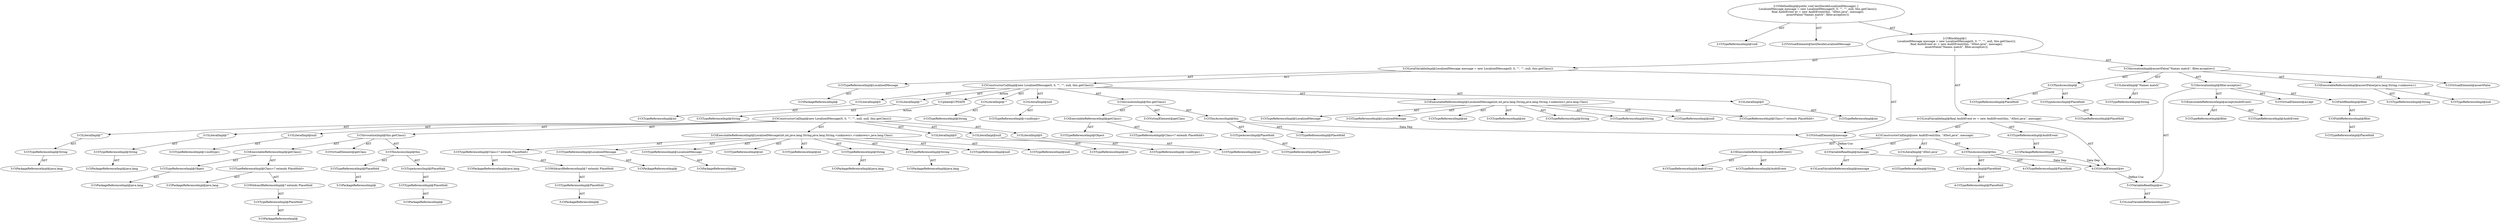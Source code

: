 digraph "testDecideLocalizedMessage#?" {
0 [label="2:CtTypeReferenceImpl@void" shape=ellipse]
1 [label="2:CtVirtualElement@testDecideLocalizedMessage" shape=ellipse]
2 [label="3:CtTypeReferenceImpl@LocalizedMessage" shape=ellipse]
3 [label="3:CtPackageReferenceImpl@" shape=ellipse]
4 [label="3:CtExecutableReferenceImpl@LocalizedMessage(int,int,java.lang.String,java.lang.String,<unknown>,java.lang.Class)" shape=ellipse]
5 [label="3:CtTypeReferenceImpl@LocalizedMessage" shape=ellipse]
6 [label="3:CtTypeReferenceImpl@LocalizedMessage" shape=ellipse]
7 [label="3:CtTypeReferenceImpl@int" shape=ellipse]
8 [label="3:CtTypeReferenceImpl@int" shape=ellipse]
9 [label="3:CtTypeReferenceImpl@String" shape=ellipse]
10 [label="3:CtTypeReferenceImpl@String" shape=ellipse]
11 [label="3:CtTypeReferenceImpl@null" shape=ellipse]
12 [label="3:CtTypeReferenceImpl@Class<? extends PlaceHold>" shape=ellipse]
13 [label="3:CtLiteralImpl@0" shape=ellipse]
14 [label="3:CtTypeReferenceImpl@int" shape=ellipse]
15 [label="3:CtLiteralImpl@0" shape=ellipse]
16 [label="3:CtTypeReferenceImpl@int" shape=ellipse]
17 [label="3:CtLiteralImpl@\"\"" shape=ellipse]
18 [label="3:CtTypeReferenceImpl@String" shape=ellipse]
19 [label="3:CtLiteralImpl@\"\"" shape=ellipse]
20 [label="3:CtTypeReferenceImpl@String" shape=ellipse]
21 [label="3:CtLiteralImpl@null" shape=ellipse]
22 [label="3:CtTypeReferenceImpl@<nulltype>" shape=ellipse]
23 [label="3:CtExecutableReferenceImpl@getClass()" shape=ellipse]
24 [label="3:CtTypeReferenceImpl@Object" shape=ellipse]
25 [label="3:CtTypeReferenceImpl@Class<? extends PlaceHold>" shape=ellipse]
26 [label="3:CtVirtualElement@getClass" shape=ellipse]
27 [label="3:CtTypeAccessImpl@PlaceHold" shape=ellipse]
28 [label="3:CtTypeReferenceImpl@PlaceHold" shape=ellipse]
29 [label="3:CtThisAccessImpl@this" shape=ellipse]
30 [label="3:CtTypeReferenceImpl@PlaceHold" shape=ellipse]
31 [label="3:CtInvocationImpl@this.getClass()" shape=ellipse]
32 [label="3:CtConstructorCallImpl@new LocalizedMessage(0, 0, \"\", \"\", null, this.getClass())" shape=ellipse]
33 [label="3:CtVirtualElement@message" shape=ellipse]
34 [label="3:CtLocalVariableImpl@LocalizedMessage message = new LocalizedMessage(0, 0, \"\", \"\", null, this.getClass())" shape=ellipse]
35 [label="4:CtTypeReferenceImpl@AuditEvent" shape=ellipse]
36 [label="4:CtPackageReferenceImpl@" shape=ellipse]
37 [label="4:CtExecutableReferenceImpl@AuditEvent()" shape=ellipse]
38 [label="4:CtTypeReferenceImpl@AuditEvent" shape=ellipse]
39 [label="4:CtTypeReferenceImpl@AuditEvent" shape=ellipse]
40 [label="4:CtTypeAccessImpl@PlaceHold" shape=ellipse]
41 [label="4:CtTypeReferenceImpl@PlaceHold" shape=ellipse]
42 [label="4:CtThisAccessImpl@this" shape=ellipse]
43 [label="4:CtTypeReferenceImpl@PlaceHold" shape=ellipse]
44 [label="4:CtLiteralImpl@\"ATest.java\"" shape=ellipse]
45 [label="4:CtTypeReferenceImpl@String" shape=ellipse]
46 [label="4:CtVariableReadImpl@message" shape=ellipse]
47 [label="4:CtLocalVariableReferenceImpl@message" shape=ellipse]
48 [label="4:CtConstructorCallImpl@new AuditEvent(this, \"ATest.java\", message)" shape=ellipse]
49 [label="4:CtVirtualElement@ev" shape=ellipse]
50 [label="4:CtLocalVariableImpl@final AuditEvent ev = new AuditEvent(this, \"ATest.java\", message)" shape=ellipse]
51 [label="5:CtExecutableReferenceImpl@assertFalse(java.lang.String,<unknown>)" shape=ellipse]
52 [label="5:CtTypeReferenceImpl@String" shape=ellipse]
53 [label="5:CtTypeReferenceImpl@null" shape=ellipse]
54 [label="5:CtVirtualElement@assertFalse" shape=ellipse]
55 [label="5:CtTypeAccessImpl@PlaceHold" shape=ellipse]
56 [label="5:CtTypeReferenceImpl@PlaceHold" shape=ellipse]
57 [label="5:CtThisAccessImpl@" shape=ellipse]
58 [label="5:CtTypeReferenceImpl@PlaceHold" shape=ellipse]
59 [label="5:CtLiteralImpl@\"Names match\"" shape=ellipse]
60 [label="5:CtTypeReferenceImpl@String" shape=ellipse]
61 [label="5:CtExecutableReferenceImpl@accept(AuditEvent)" shape=ellipse]
62 [label="5:CtTypeReferenceImpl@filter" shape=ellipse]
63 [label="5:CtTypeReferenceImpl@AuditEvent" shape=ellipse]
64 [label="5:CtVirtualElement@accept" shape=ellipse]
65 [label="5:CtFieldReferenceImpl@filter" shape=ellipse]
66 [label="5:CtTypeReferenceImpl@PlaceHold" shape=ellipse]
67 [label="5:CtFieldReadImpl@filter" shape=ellipse]
68 [label="5:CtVariableReadImpl@ev" shape=ellipse]
69 [label="5:CtLocalVariableReferenceImpl@ev" shape=ellipse]
70 [label="5:CtInvocationImpl@filter.accept(ev)" shape=ellipse]
71 [label="5:CtInvocationImpl@assertFalse(\"Names match\", filter.accept(ev))" shape=ellipse]
72 [label="2:CtBlockImpl@\{
    LocalizedMessage message = new LocalizedMessage(0, 0, \"\", \"\", null, this.getClass());
    final AuditEvent ev = new AuditEvent(this, \"ATest.java\", message);
    assertFalse(\"Names match\", filter.accept(ev));
\}" shape=ellipse]
73 [label="2:CtMethodImpl@public void testDecideLocalizedMessage() \{
    LocalizedMessage message = new LocalizedMessage(0, 0, \"\", \"\", null, this.getClass());
    final AuditEvent ev = new AuditEvent(this, \"ATest.java\", message);
    assertFalse(\"Names match\", filter.accept(ev));
\}" shape=ellipse]
74 [label="3:Update@UPDATE" shape=ellipse]
75 [label="3:CtPackageReferenceImpl@" shape=ellipse]
76 [label="3:CtTypeReferenceImpl@LocalizedMessage" shape=ellipse]
77 [label="3:CtPackageReferenceImpl@" shape=ellipse]
78 [label="3:CtTypeReferenceImpl@LocalizedMessage" shape=ellipse]
79 [label="3:CtTypeReferenceImpl@int" shape=ellipse]
80 [label="3:CtTypeReferenceImpl@int" shape=ellipse]
81 [label="3:CtPackageReferenceImpl@java.lang" shape=ellipse]
82 [label="3:CtTypeReferenceImpl@String" shape=ellipse]
83 [label="3:CtPackageReferenceImpl@java.lang" shape=ellipse]
84 [label="3:CtTypeReferenceImpl@String" shape=ellipse]
85 [label="3:CtTypeReferenceImpl@null" shape=ellipse]
86 [label="3:CtTypeReferenceImpl@null" shape=ellipse]
87 [label="3:CtPackageReferenceImpl@java.lang" shape=ellipse]
88 [label="3:CtPackageReferenceImpl@" shape=ellipse]
89 [label="3:CtTypeReferenceImpl@PlaceHold" shape=ellipse]
90 [label="3:CtWildcardReferenceImpl@? extends PlaceHold" shape=ellipse]
91 [label="3:CtTypeReferenceImpl@Class<? extends PlaceHold>" shape=ellipse]
92 [label="3:CtExecutableReferenceImpl@LocalizedMessage(int,int,java.lang.String,java.lang.String,<unknown>,<unknown>,java.lang.Class)" shape=ellipse]
93 [label="3:CtTypeReferenceImpl@int" shape=ellipse]
94 [label="3:CtLiteralImpl@0" shape=ellipse]
95 [label="3:CtTypeReferenceImpl@int" shape=ellipse]
96 [label="3:CtLiteralImpl@0" shape=ellipse]
97 [label="3:CtPackageReferenceImpl@java.lang" shape=ellipse]
98 [label="3:CtTypeReferenceImpl@String" shape=ellipse]
99 [label="3:CtLiteralImpl@\"\"" shape=ellipse]
100 [label="3:CtPackageReferenceImpl@java.lang" shape=ellipse]
101 [label="3:CtTypeReferenceImpl@String" shape=ellipse]
102 [label="3:CtLiteralImpl@\"\"" shape=ellipse]
103 [label="3:CtTypeReferenceImpl@<nulltype>" shape=ellipse]
104 [label="3:CtLiteralImpl@null" shape=ellipse]
105 [label="3:CtTypeReferenceImpl@<nulltype>" shape=ellipse]
106 [label="3:CtLiteralImpl@null" shape=ellipse]
107 [label="3:CtPackageReferenceImpl@" shape=ellipse]
108 [label="3:CtTypeReferenceImpl@PlaceHold" shape=ellipse]
109 [label="3:CtPackageReferenceImpl@" shape=ellipse]
110 [label="3:CtTypeReferenceImpl@PlaceHold" shape=ellipse]
111 [label="3:CtTypeAccessImpl@PlaceHold" shape=ellipse]
112 [label="3:CtThisAccessImpl@this" shape=ellipse]
113 [label="3:CtPackageReferenceImpl@java.lang" shape=ellipse]
114 [label="3:CtTypeReferenceImpl@Object" shape=ellipse]
115 [label="3:CtPackageReferenceImpl@java.lang" shape=ellipse]
116 [label="3:CtPackageReferenceImpl@" shape=ellipse]
117 [label="3:CtTypeReferenceImpl@PlaceHold" shape=ellipse]
118 [label="3:CtWildcardReferenceImpl@? extends PlaceHold" shape=ellipse]
119 [label="3:CtTypeReferenceImpl@Class<? extends PlaceHold>" shape=ellipse]
120 [label="3:CtExecutableReferenceImpl@getClass()" shape=ellipse]
121 [label="3:CtInvocationImpl@this.getClass()" shape=ellipse]
122 [label="3:CtVirtualElement@getClass" shape=ellipse]
123 [label="3:CtConstructorCallImpl@new LocalizedMessage(0, 0, \"\", \"\", null, null, this.getClass())" shape=ellipse]
2 -> 3 [label="AST"];
4 -> 5 [label="AST"];
4 -> 6 [label="AST"];
4 -> 7 [label="AST"];
4 -> 8 [label="AST"];
4 -> 9 [label="AST"];
4 -> 10 [label="AST"];
4 -> 11 [label="AST"];
4 -> 12 [label="AST"];
13 -> 14 [label="AST"];
15 -> 16 [label="AST"];
17 -> 18 [label="AST"];
19 -> 20 [label="AST"];
21 -> 22 [label="AST"];
23 -> 24 [label="AST"];
23 -> 25 [label="AST"];
27 -> 28 [label="AST"];
29 -> 30 [label="AST"];
29 -> 27 [label="AST"];
29 -> 33 [label="Data Dep"];
31 -> 26 [label="AST"];
31 -> 29 [label="AST"];
31 -> 23 [label="AST"];
32 -> 4 [label="AST"];
32 -> 13 [label="AST"];
32 -> 15 [label="AST"];
32 -> 17 [label="AST"];
32 -> 19 [label="AST"];
32 -> 21 [label="AST"];
32 -> 31 [label="AST"];
32 -> 74 [label="Action"];
33 -> 46 [label="Define-Use"];
34 -> 33 [label="AST"];
34 -> 2 [label="AST"];
34 -> 32 [label="AST"];
35 -> 36 [label="AST"];
37 -> 38 [label="AST"];
37 -> 39 [label="AST"];
40 -> 41 [label="AST"];
42 -> 43 [label="AST"];
42 -> 40 [label="AST"];
42 -> 49 [label="Data Dep"];
44 -> 45 [label="AST"];
46 -> 47 [label="AST"];
46 -> 49 [label="Data Dep"];
48 -> 37 [label="AST"];
48 -> 42 [label="AST"];
48 -> 44 [label="AST"];
48 -> 46 [label="AST"];
49 -> 68 [label="Define-Use"];
50 -> 49 [label="AST"];
50 -> 35 [label="AST"];
50 -> 48 [label="AST"];
51 -> 52 [label="AST"];
51 -> 53 [label="AST"];
55 -> 56 [label="AST"];
57 -> 58 [label="AST"];
57 -> 55 [label="AST"];
59 -> 60 [label="AST"];
61 -> 62 [label="AST"];
61 -> 63 [label="AST"];
65 -> 66 [label="AST"];
67 -> 65 [label="AST"];
68 -> 69 [label="AST"];
70 -> 64 [label="AST"];
70 -> 67 [label="AST"];
70 -> 61 [label="AST"];
70 -> 68 [label="AST"];
71 -> 54 [label="AST"];
71 -> 57 [label="AST"];
71 -> 51 [label="AST"];
71 -> 59 [label="AST"];
71 -> 70 [label="AST"];
72 -> 34 [label="AST"];
72 -> 50 [label="AST"];
72 -> 71 [label="AST"];
73 -> 1 [label="AST"];
73 -> 0 [label="AST"];
73 -> 72 [label="AST"];
74 -> 123 [label="Action"];
76 -> 75 [label="AST"];
78 -> 77 [label="AST"];
82 -> 81 [label="AST"];
84 -> 83 [label="AST"];
89 -> 88 [label="AST"];
90 -> 89 [label="AST"];
91 -> 87 [label="AST"];
91 -> 90 [label="AST"];
92 -> 76 [label="AST"];
92 -> 78 [label="AST"];
92 -> 79 [label="AST"];
92 -> 80 [label="AST"];
92 -> 82 [label="AST"];
92 -> 84 [label="AST"];
92 -> 85 [label="AST"];
92 -> 86 [label="AST"];
92 -> 91 [label="AST"];
94 -> 93 [label="AST"];
96 -> 95 [label="AST"];
98 -> 97 [label="AST"];
99 -> 98 [label="AST"];
101 -> 100 [label="AST"];
102 -> 101 [label="AST"];
104 -> 103 [label="AST"];
106 -> 105 [label="AST"];
108 -> 107 [label="AST"];
110 -> 109 [label="AST"];
111 -> 110 [label="AST"];
112 -> 108 [label="AST"];
112 -> 111 [label="AST"];
114 -> 113 [label="AST"];
117 -> 116 [label="AST"];
118 -> 117 [label="AST"];
119 -> 115 [label="AST"];
119 -> 118 [label="AST"];
120 -> 114 [label="AST"];
120 -> 119 [label="AST"];
121 -> 122 [label="AST"];
121 -> 112 [label="AST"];
121 -> 120 [label="AST"];
123 -> 92 [label="AST"];
123 -> 94 [label="AST"];
123 -> 96 [label="AST"];
123 -> 99 [label="AST"];
123 -> 102 [label="AST"];
123 -> 104 [label="AST"];
123 -> 106 [label="AST"];
123 -> 121 [label="AST"];
}